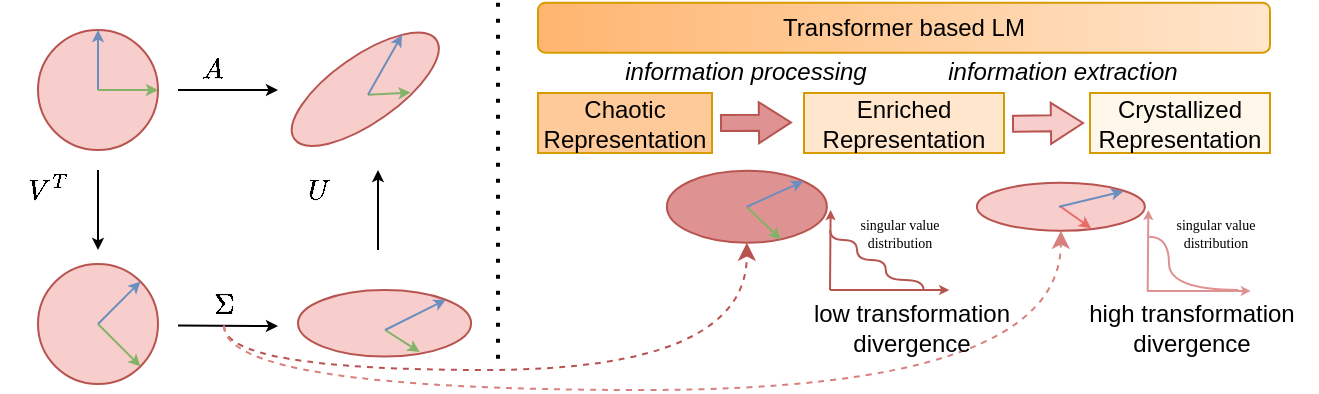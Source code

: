 <mxfile version="26.0.3">
  <diagram name="第 1 页" id="VQn5W2BCL7Dk8HYHTB_C">
    <mxGraphModel dx="683" dy="327" grid="1" gridSize="10" guides="1" tooltips="1" connect="1" arrows="1" fold="1" page="1" pageScale="1" pageWidth="827" pageHeight="1169" math="1" shadow="0">
      <root>
        <mxCell id="0" />
        <mxCell id="1" parent="0" />
        <mxCell id="j3C7fKV0iampDi246UAi-41" style="rounded=0;orthogonalLoop=1;jettySize=auto;html=1;endSize=3;strokeColor=#000000;" edge="1" parent="1">
          <mxGeometry relative="1" as="geometry">
            <mxPoint x="200" y="250" as="targetPoint" />
            <mxPoint x="150" y="250" as="sourcePoint" />
          </mxGeometry>
        </mxCell>
        <mxCell id="j3C7fKV0iampDi246UAi-43" style="rounded=0;orthogonalLoop=1;jettySize=auto;html=1;endSize=3;strokeColor=#000000;fontColor=#000000;" edge="1" parent="1">
          <mxGeometry relative="1" as="geometry">
            <mxPoint x="110" y="290" as="sourcePoint" />
            <mxPoint x="110" y="330" as="targetPoint" />
          </mxGeometry>
        </mxCell>
        <mxCell id="j3C7fKV0iampDi246UAi-6" value="" style="ellipse;whiteSpace=wrap;html=1;aspect=fixed;fillColor=#f8cecc;strokeColor=#b85450;" vertex="1" parent="1">
          <mxGeometry x="80" y="220" width="60" height="60" as="geometry" />
        </mxCell>
        <mxCell id="j3C7fKV0iampDi246UAi-12" value="" style="group" vertex="1" connectable="0" parent="1">
          <mxGeometry x="110" y="220" width="30" height="30" as="geometry" />
        </mxCell>
        <mxCell id="j3C7fKV0iampDi246UAi-10" value="" style="endArrow=classic;html=1;rounded=0;endSize=3;strokeColor=#6c8ebf;fillColor=#dae8fc;" edge="1" parent="j3C7fKV0iampDi246UAi-12">
          <mxGeometry width="50" height="50" relative="1" as="geometry">
            <mxPoint y="30" as="sourcePoint" />
            <mxPoint as="targetPoint" />
          </mxGeometry>
        </mxCell>
        <mxCell id="j3C7fKV0iampDi246UAi-11" value="" style="endArrow=classic;html=1;rounded=1;startSize=6;endSize=3;strokeColor=#82b366;curved=0;fillColor=#d5e8d4;" edge="1" parent="1">
          <mxGeometry width="50" height="50" relative="1" as="geometry">
            <mxPoint x="110" y="250" as="sourcePoint" />
            <mxPoint x="140" y="250" as="targetPoint" />
          </mxGeometry>
        </mxCell>
        <mxCell id="j3C7fKV0iampDi246UAi-40" value="" style="group;fillColor=none;" vertex="1" connectable="0" parent="1">
          <mxGeometry x="210.0" y="350" width="86.56" height="33.28" as="geometry" />
        </mxCell>
        <mxCell id="j3C7fKV0iampDi246UAi-7" value="" style="ellipse;whiteSpace=wrap;html=1;rotation=90;fillColor=#f8cecc;strokeColor=#b85450;" vertex="1" parent="j3C7fKV0iampDi246UAi-40">
          <mxGeometry x="26.64" y="-26.64" width="33.28" height="86.56" as="geometry" />
        </mxCell>
        <mxCell id="j3C7fKV0iampDi246UAi-25" value="" style="endArrow=classic;html=1;rounded=0;startSize=6;endSize=3;strokeColor=#82b366;entryX=0.931;entryY=0.297;entryDx=0;entryDy=0;entryPerimeter=0;fillColor=#d5e8d4;" edge="1" parent="j3C7fKV0iampDi246UAi-40" target="j3C7fKV0iampDi246UAi-7">
          <mxGeometry width="50" height="50" relative="1" as="geometry">
            <mxPoint x="43.56" y="20" as="sourcePoint" />
            <mxPoint x="51.702" y="33.442" as="targetPoint" />
          </mxGeometry>
        </mxCell>
        <mxCell id="j3C7fKV0iampDi246UAi-26" value="" style="endArrow=classic;html=1;rounded=0;endSize=3;strokeColor=#6c8ebf;entryX=0;entryY=0;entryDx=0;entryDy=0;fillColor=#dae8fc;" edge="1" parent="j3C7fKV0iampDi246UAi-40" target="j3C7fKV0iampDi246UAi-7">
          <mxGeometry width="50" height="50" relative="1" as="geometry">
            <mxPoint x="43.56" y="20" as="sourcePoint" />
            <mxPoint x="62.56" y="4" as="targetPoint" />
          </mxGeometry>
        </mxCell>
        <mxCell id="j3C7fKV0iampDi246UAi-42" value="$$A$$" style="text;html=1;align=center;verticalAlign=middle;whiteSpace=wrap;rounded=0;" vertex="1" parent="1">
          <mxGeometry x="154" y="230" width="26" height="20" as="geometry" />
        </mxCell>
        <mxCell id="j3C7fKV0iampDi246UAi-44" value="$$V^T$$" style="text;html=1;align=center;verticalAlign=middle;whiteSpace=wrap;rounded=0;fontColor=#000000;" vertex="1" parent="1">
          <mxGeometry x="70" y="290" width="30" height="20" as="geometry" />
        </mxCell>
        <mxCell id="j3C7fKV0iampDi246UAi-46" style="rounded=0;orthogonalLoop=1;jettySize=auto;html=1;strokeColor=#000000;endSize=3;fontColor=#000000;" edge="1" parent="1">
          <mxGeometry relative="1" as="geometry">
            <mxPoint x="200" y="368" as="targetPoint" />
            <mxPoint x="150" y="367.75" as="sourcePoint" />
          </mxGeometry>
        </mxCell>
        <mxCell id="j3C7fKV0iampDi246UAi-84" style="edgeStyle=orthogonalEdgeStyle;rounded=0;orthogonalLoop=1;jettySize=auto;html=1;entryX=1;entryY=0.5;entryDx=0;entryDy=0;exitX=0.5;exitY=1;exitDx=0;exitDy=0;curved=1;fillColor=#f8cecc;strokeColor=#b85450;dashed=1;" edge="1" parent="1" source="j3C7fKV0iampDi246UAi-47" target="j3C7fKV0iampDi246UAi-76">
          <mxGeometry relative="1" as="geometry">
            <Array as="points">
              <mxPoint x="173" y="390" />
              <mxPoint x="434" y="390" />
            </Array>
          </mxGeometry>
        </mxCell>
        <mxCell id="j3C7fKV0iampDi246UAi-87" style="edgeStyle=orthogonalEdgeStyle;rounded=0;orthogonalLoop=1;jettySize=auto;html=1;entryX=1;entryY=0.5;entryDx=0;entryDy=0;curved=1;exitX=0.5;exitY=1;exitDx=0;exitDy=0;fillColor=#f8cecc;strokeColor=#D7817E;dashed=1;" edge="1" parent="1" source="j3C7fKV0iampDi246UAi-47" target="j3C7fKV0iampDi246UAi-80">
          <mxGeometry relative="1" as="geometry">
            <Array as="points">
              <mxPoint x="173" y="400" />
              <mxPoint x="591" y="400" />
            </Array>
          </mxGeometry>
        </mxCell>
        <mxCell id="j3C7fKV0iampDi246UAi-47" value="$$\Sigma$$" style="text;html=1;align=center;verticalAlign=middle;whiteSpace=wrap;rounded=0;fontColor=#000000;" vertex="1" parent="1">
          <mxGeometry x="160" y="347" width="26" height="20.75" as="geometry" />
        </mxCell>
        <mxCell id="j3C7fKV0iampDi246UAi-48" style="rounded=0;orthogonalLoop=1;jettySize=auto;html=1;endArrow=none;endFill=0;startArrow=classic;startFill=1;endSize=3;strokeColor=#000000;startSize=3;fontColor=#000000;" edge="1" parent="1">
          <mxGeometry relative="1" as="geometry">
            <mxPoint x="250" y="290" as="sourcePoint" />
            <mxPoint x="250" y="330" as="targetPoint" />
          </mxGeometry>
        </mxCell>
        <mxCell id="j3C7fKV0iampDi246UAi-49" value="$$U$$" style="text;html=1;align=center;verticalAlign=middle;whiteSpace=wrap;rounded=0;fontColor=#000000;" vertex="1" parent="1">
          <mxGeometry x="210" y="290" width="20" height="20" as="geometry" />
        </mxCell>
        <mxCell id="j3C7fKV0iampDi246UAi-50" value="" style="endArrow=none;dashed=1;html=1;dashPattern=1 3;strokeWidth=2;rounded=0;" edge="1" parent="1">
          <mxGeometry width="50" height="50" relative="1" as="geometry">
            <mxPoint x="310" y="206.36" as="sourcePoint" />
            <mxPoint x="310" y="385.61" as="targetPoint" />
          </mxGeometry>
        </mxCell>
        <mxCell id="j3C7fKV0iampDi246UAi-51" value="Transformer based LM" style="rounded=1;whiteSpace=wrap;html=1;fillColor=#ffe6cc;strokeColor=#d79b00;gradientColor=#FFB570;gradientDirection=west;" vertex="1" parent="1">
          <mxGeometry x="330" y="206.36" width="366" height="25" as="geometry" />
        </mxCell>
        <mxCell id="j3C7fKV0iampDi246UAi-52" value="Chaotic Representation" style="text;html=1;align=center;verticalAlign=middle;whiteSpace=wrap;rounded=0;fillColor=#FFCA99;strokeColor=#d79b00;" vertex="1" parent="1">
          <mxGeometry x="330" y="251.5" width="87" height="30" as="geometry" />
        </mxCell>
        <mxCell id="j3C7fKV0iampDi246UAi-53" value="Crystallized Representation" style="text;html=1;align=center;verticalAlign=middle;whiteSpace=wrap;rounded=0;fillColor=#FFF7EA;strokeColor=#d79b00;" vertex="1" parent="1">
          <mxGeometry x="606" y="251.5" width="90" height="30" as="geometry" />
        </mxCell>
        <mxCell id="j3C7fKV0iampDi246UAi-60" value="Enriched Representation" style="text;html=1;align=center;verticalAlign=middle;whiteSpace=wrap;rounded=0;fillColor=#ffe6cc;strokeColor=#d79b00;" vertex="1" parent="1">
          <mxGeometry x="463" y="251.5" width="100" height="30" as="geometry" />
        </mxCell>
        <mxCell id="j3C7fKV0iampDi246UAi-67" style="rounded=0;orthogonalLoop=1;jettySize=auto;html=1;entryX=0;entryY=0.5;entryDx=0;entryDy=0;shape=flexArrow;endSize=5.012;strokeWidth=1;startSize=4;width=8;endWidth=11.515;fillColor=#f8cecc;strokeColor=#b85450;" edge="1" parent="1">
          <mxGeometry relative="1" as="geometry">
            <mxPoint x="567" y="266.86" as="sourcePoint" />
            <mxPoint x="603" y="266.5" as="targetPoint" />
          </mxGeometry>
        </mxCell>
        <mxCell id="j3C7fKV0iampDi246UAi-69" style="rounded=0;orthogonalLoop=1;jettySize=auto;html=1;entryX=0;entryY=0.5;entryDx=0;entryDy=0;shape=flexArrow;endSize=5.012;strokeWidth=1;startSize=4;width=8;endWidth=11.515;fillColor=#DE9292;strokeColor=#b85450;" edge="1" parent="1">
          <mxGeometry relative="1" as="geometry">
            <mxPoint x="421" y="266.56" as="sourcePoint" />
            <mxPoint x="457" y="266.2" as="targetPoint" />
          </mxGeometry>
        </mxCell>
        <mxCell id="j3C7fKV0iampDi246UAi-36" value="" style="ellipse;whiteSpace=wrap;html=1;rotation=55;fillColor=#f8cecc;strokeColor=#b85450;" vertex="1" parent="1">
          <mxGeometry x="227.0" y="206.36" width="33.28" height="86.56" as="geometry" />
        </mxCell>
        <mxCell id="j3C7fKV0iampDi246UAi-37" value="" style="endArrow=classic;html=1;rounded=0;startSize=6;endSize=3;strokeColor=#82b366;entryX=0.931;entryY=0.297;entryDx=0;entryDy=0;entryPerimeter=0;fillColor=#d5e8d4;" edge="1" parent="1" target="j3C7fKV0iampDi246UAi-36">
          <mxGeometry width="50" height="50" relative="1" as="geometry">
            <mxPoint x="245.0" y="252.36" as="sourcePoint" />
            <mxPoint x="260.0" y="259.36" as="targetPoint" />
          </mxGeometry>
        </mxCell>
        <mxCell id="j3C7fKV0iampDi246UAi-38" value="" style="endArrow=classic;html=1;rounded=0;endSize=3;strokeColor=#6c8ebf;entryX=0;entryY=0;entryDx=0;entryDy=0;fillColor=#dae8fc;" edge="1" parent="1" target="j3C7fKV0iampDi246UAi-36">
          <mxGeometry width="50" height="50" relative="1" as="geometry">
            <mxPoint x="245.0" y="252.36" as="sourcePoint" />
            <mxPoint x="252.0" y="228.36" as="targetPoint" />
          </mxGeometry>
        </mxCell>
        <mxCell id="j3C7fKV0iampDi246UAi-30" value="" style="group" vertex="1" connectable="0" parent="1">
          <mxGeometry x="80" y="337" width="60" height="60" as="geometry" />
        </mxCell>
        <mxCell id="j3C7fKV0iampDi246UAi-16" value="" style="ellipse;whiteSpace=wrap;html=1;aspect=fixed;fillColor=#f8cecc;strokeColor=#b85450;" vertex="1" parent="j3C7fKV0iampDi246UAi-30">
          <mxGeometry width="60" height="60" as="geometry" />
        </mxCell>
        <mxCell id="j3C7fKV0iampDi246UAi-19" value="" style="endArrow=classic;html=1;rounded=0;startSize=6;endSize=3;strokeColor=#82b366;entryX=1;entryY=1;entryDx=0;entryDy=0;fillColor=#d5e8d4;" edge="1" parent="j3C7fKV0iampDi246UAi-30" target="j3C7fKV0iampDi246UAi-16">
          <mxGeometry width="50" height="50" relative="1" as="geometry">
            <mxPoint x="30" y="30" as="sourcePoint" />
            <mxPoint x="52.5" y="67.5" as="targetPoint" />
          </mxGeometry>
        </mxCell>
        <mxCell id="j3C7fKV0iampDi246UAi-18" value="" style="endArrow=classic;html=1;rounded=0;endSize=3;strokeColor=#6c8ebf;entryX=1;entryY=0;entryDx=0;entryDy=0;fillColor=#dae8fc;" edge="1" parent="j3C7fKV0iampDi246UAi-30" target="j3C7fKV0iampDi246UAi-16">
          <mxGeometry width="50" height="50" relative="1" as="geometry">
            <mxPoint x="30" y="30" as="sourcePoint" />
            <mxPoint x="22.5" y="15" as="targetPoint" />
          </mxGeometry>
        </mxCell>
        <mxCell id="j3C7fKV0iampDi246UAi-80" value="" style="ellipse;whiteSpace=wrap;html=1;rotation=90;fillColor=#f8cecc;strokeColor=#b85450;" vertex="1" parent="1">
          <mxGeometry x="579.43" y="266.36" width="24" height="84" as="geometry" />
        </mxCell>
        <mxCell id="j3C7fKV0iampDi246UAi-81" value="" style="endArrow=classic;html=1;rounded=0;startSize=6;endSize=3;strokeColor=#EA6B66;entryX=0.949;entryY=0.32;entryDx=0;entryDy=0;entryPerimeter=0;" edge="1" parent="1" target="j3C7fKV0iampDi246UAi-80">
          <mxGeometry width="50" height="50" relative="1" as="geometry">
            <mxPoint x="591.43" y="308.36" as="sourcePoint" />
            <mxPoint x="761.132" y="286.506" as="targetPoint" />
          </mxGeometry>
        </mxCell>
        <mxCell id="j3C7fKV0iampDi246UAi-82" value="" style="endArrow=classic;html=1;rounded=0;endSize=3;strokeColor=#6c8ebf;entryX=0.181;entryY=0.128;entryDx=0;entryDy=0;exitX=0.498;exitY=0.548;exitDx=0;exitDy=0;exitPerimeter=0;spacing=1;entryPerimeter=0;fillColor=#dae8fc;" edge="1" parent="1" target="j3C7fKV0iampDi246UAi-80">
          <mxGeometry width="50" height="50" relative="1" as="geometry">
            <mxPoint x="590.43" y="308.36" as="sourcePoint" />
            <mxPoint x="567.43" y="307.793" as="targetPoint" />
          </mxGeometry>
        </mxCell>
        <mxCell id="j3C7fKV0iampDi246UAi-76" value="" style="ellipse;whiteSpace=wrap;html=1;rotation=90;fillColor=#DE9292;strokeColor=#b85450;" vertex="1" parent="1">
          <mxGeometry x="416.43" y="268.36" width="36" height="80" as="geometry" />
        </mxCell>
        <mxCell id="j3C7fKV0iampDi246UAi-77" value="" style="endArrow=classic;html=1;rounded=0;startSize=6;endSize=3;strokeColor=#82b366;entryX=0.956;entryY=0.288;entryDx=0;entryDy=0;entryPerimeter=0;fillColor=#d5e8d4;" edge="1" parent="1" target="j3C7fKV0iampDi246UAi-76">
          <mxGeometry width="50" height="50" relative="1" as="geometry">
            <mxPoint x="434.43" y="308.36" as="sourcePoint" />
            <mxPoint x="440.187" y="321.866" as="targetPoint" />
          </mxGeometry>
        </mxCell>
        <mxCell id="j3C7fKV0iampDi246UAi-78" value="" style="endArrow=classic;html=1;rounded=0;endSize=3;strokeColor=#6c8ebf;entryX=0;entryY=0;entryDx=0;entryDy=0;fillColor=#dae8fc;" edge="1" parent="1" target="j3C7fKV0iampDi246UAi-76">
          <mxGeometry width="50" height="50" relative="1" as="geometry">
            <mxPoint x="434.43" y="308.36" as="sourcePoint" />
            <mxPoint x="451.476" y="295.326" as="targetPoint" />
          </mxGeometry>
        </mxCell>
        <mxCell id="j3C7fKV0iampDi246UAi-88" value="low transformation divergence" style="text;html=1;align=center;verticalAlign=middle;whiteSpace=wrap;rounded=0;fontSize=12;" vertex="1" parent="1">
          <mxGeometry x="462.43" y="347" width="110" height="43" as="geometry" />
        </mxCell>
        <mxCell id="j3C7fKV0iampDi246UAi-90" value="high transformation divergence" style="text;html=1;align=center;verticalAlign=middle;whiteSpace=wrap;rounded=0;" vertex="1" parent="1">
          <mxGeometry x="595.43" y="347" width="124" height="43" as="geometry" />
        </mxCell>
        <mxCell id="j3C7fKV0iampDi246UAi-91" value="information&amp;nbsp;processing" style="text;html=1;align=center;verticalAlign=middle;whiteSpace=wrap;rounded=0;fontColor=#000000;fontStyle=2" vertex="1" parent="1">
          <mxGeometry x="370.26" y="226" width="128.35" height="30" as="geometry" />
        </mxCell>
        <mxCell id="j3C7fKV0iampDi246UAi-98" value="information extraction" style="text;html=1;align=center;verticalAlign=middle;whiteSpace=wrap;rounded=0;fontStyle=2" vertex="1" parent="1">
          <mxGeometry x="530" y="226" width="125" height="30" as="geometry" />
        </mxCell>
        <mxCell id="j3C7fKV0iampDi246UAi-112" value="" style="group" vertex="1" connectable="0" parent="1">
          <mxGeometry x="634.427" y="310" width="60.003" height="40.46" as="geometry" />
        </mxCell>
        <mxCell id="j3C7fKV0iampDi246UAi-100" value="" style="endArrow=classic;html=1;rounded=0;strokeWidth=1;endSize=2;strokeColor=#DE9292;" edge="1" parent="j3C7fKV0iampDi246UAi-112">
          <mxGeometry width="50" height="50" relative="1" as="geometry">
            <mxPoint x="0.43" y="40" as="sourcePoint" />
            <mxPoint x="0.742" as="targetPoint" />
          </mxGeometry>
        </mxCell>
        <mxCell id="j3C7fKV0iampDi246UAi-101" value="" style="endArrow=classic;html=1;rounded=0;strokeWidth=1;endSize=2;strokeColor=#DE9292;" edge="1" parent="j3C7fKV0iampDi246UAi-112">
          <mxGeometry width="50" height="50" relative="1" as="geometry">
            <mxPoint y="40.46" as="sourcePoint" />
            <mxPoint x="52" y="40.46" as="targetPoint" />
          </mxGeometry>
        </mxCell>
        <mxCell id="j3C7fKV0iampDi246UAi-102" value="" style="endArrow=none;html=1;rounded=0;strokeColor=#DE9292;edgeStyle=orthogonalEdgeStyle;curved=1;" edge="1" parent="j3C7fKV0iampDi246UAi-112">
          <mxGeometry width="50" height="50" relative="1" as="geometry">
            <mxPoint x="1.127" y="13.333" as="sourcePoint" />
            <mxPoint x="45.855" y="40" as="targetPoint" />
            <Array as="points">
              <mxPoint x="11.083" y="13.333" />
              <mxPoint x="11.083" y="40" />
            </Array>
          </mxGeometry>
        </mxCell>
        <mxCell id="j3C7fKV0iampDi246UAi-114" value="singular value distribution" style="text;html=1;align=center;verticalAlign=middle;whiteSpace=wrap;rounded=0;fontSize=7;fontFamily=Comic Sans MS;" vertex="1" parent="j3C7fKV0iampDi246UAi-112">
          <mxGeometry x="10.003" width="50" height="23" as="geometry" />
        </mxCell>
        <mxCell id="j3C7fKV0iampDi246UAi-115" value="" style="group" vertex="1" connectable="0" parent="1">
          <mxGeometry x="476.004" y="310" width="59.606" height="40" as="geometry" />
        </mxCell>
        <mxCell id="j3C7fKV0iampDi246UAi-93" value="" style="endArrow=classic;html=1;rounded=0;strokeWidth=1;endSize=2;strokeColor=#b85450;fillColor=#f8cecc;" edge="1" parent="j3C7fKV0iampDi246UAi-115">
          <mxGeometry width="50" height="50" relative="1" as="geometry">
            <mxPoint y="40" as="sourcePoint" />
            <mxPoint x="0.309" as="targetPoint" />
          </mxGeometry>
        </mxCell>
        <mxCell id="j3C7fKV0iampDi246UAi-94" value="" style="endArrow=classic;html=1;rounded=0;strokeWidth=1;endSize=2;strokeColor=#b85450;fillColor=#f8cecc;" edge="1" parent="j3C7fKV0iampDi246UAi-115">
          <mxGeometry width="50" height="50" relative="1" as="geometry">
            <mxPoint y="40" as="sourcePoint" />
            <mxPoint x="59.606" y="40" as="targetPoint" />
          </mxGeometry>
        </mxCell>
        <mxCell id="j3C7fKV0iampDi246UAi-96" value="" style="endArrow=none;html=1;rounded=0;edgeStyle=orthogonalEdgeStyle;curved=1;strokeColor=#b85450;fillColor=#f8cecc;" edge="1" parent="j3C7fKV0iampDi246UAi-115">
          <mxGeometry width="50" height="50" relative="1" as="geometry">
            <mxPoint x="0.086" y="10" as="sourcePoint" />
            <mxPoint x="46.814" y="40" as="targetPoint" />
            <Array as="points">
              <mxPoint x="0.086" y="15" />
              <mxPoint x="13.505" y="15" />
              <mxPoint x="13.505" y="25" />
              <mxPoint x="27.883" y="25" />
              <mxPoint x="27.883" y="35" />
              <mxPoint x="47.053" y="35" />
            </Array>
          </mxGeometry>
        </mxCell>
        <mxCell id="j3C7fKV0iampDi246UAi-107" value="singular value distribution" style="text;html=1;align=center;verticalAlign=middle;whiteSpace=wrap;rounded=0;fontSize=7;fontFamily=Comic Sans MS;" vertex="1" parent="j3C7fKV0iampDi246UAi-115">
          <mxGeometry x="9.606" width="50" height="23" as="geometry" />
        </mxCell>
      </root>
    </mxGraphModel>
  </diagram>
</mxfile>
